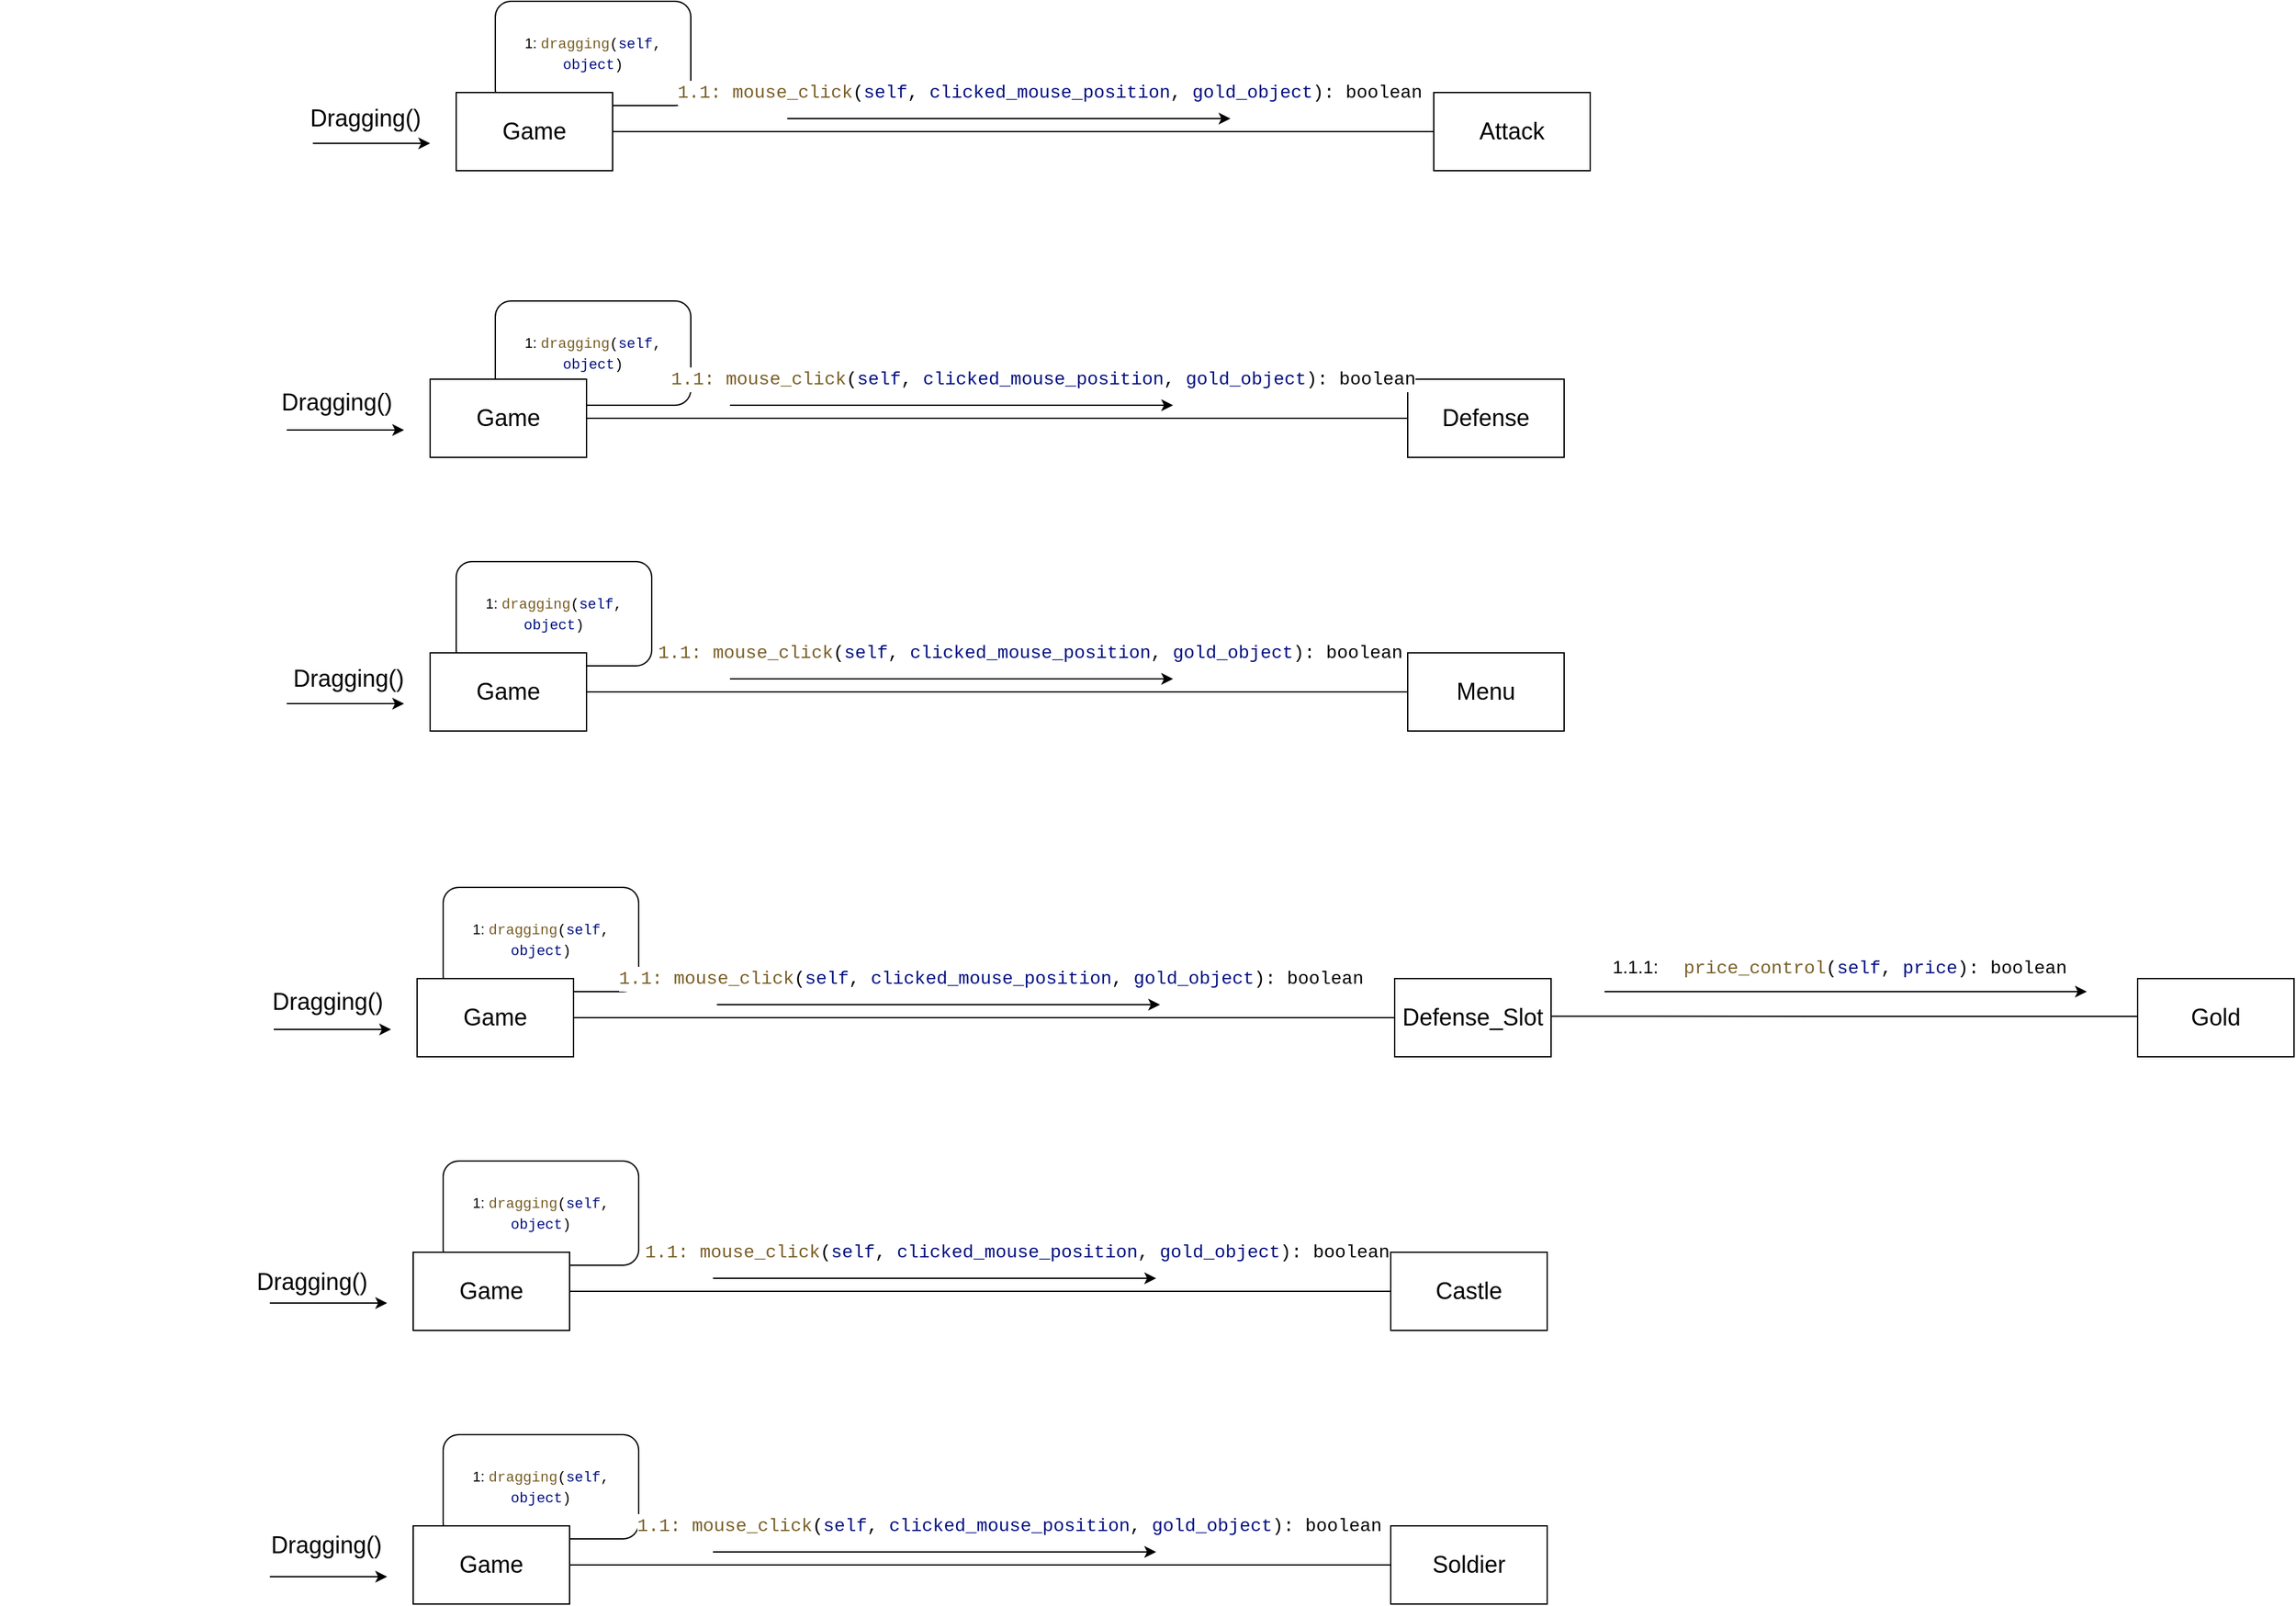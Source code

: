 <mxfile>
    <diagram id="Cn7MutxfCxgHkcvEQxJz" name="Page-1">
        <mxGraphModel dx="3933" dy="1207" grid="0" gridSize="10" guides="0" tooltips="0" connect="1" arrows="1" fold="1" page="0" pageScale="1" pageWidth="827" pageHeight="1169" math="0" shadow="0">
            <root>
                <mxCell id="0"/>
                <mxCell id="1" parent="0"/>
                <mxCell id="57" value="&lt;font style=&quot;font-size: 11px&quot;&gt;1:&amp;nbsp;&lt;span style=&quot;font-family: &amp;#34;consolas&amp;#34; , &amp;#34;courier new&amp;#34; , monospace ; color: rgb(121 , 94 , 38)&quot;&gt;dragging&lt;/span&gt;&lt;span style=&quot;background-color: rgb(255 , 255 , 255) ; font-family: &amp;#34;consolas&amp;#34; , &amp;#34;courier new&amp;#34; , monospace&quot;&gt;(&lt;/span&gt;&lt;span style=&quot;font-family: &amp;#34;consolas&amp;#34; , &amp;#34;courier new&amp;#34; , monospace ; color: rgb(0 , 16 , 128)&quot;&gt;self&lt;/span&gt;&lt;span style=&quot;background-color: rgb(255 , 255 , 255) ; font-family: &amp;#34;consolas&amp;#34; , &amp;#34;courier new&amp;#34; , monospace&quot;&gt;, &lt;/span&gt;&lt;span style=&quot;font-family: &amp;#34;consolas&amp;#34; , &amp;#34;courier new&amp;#34; , monospace ; color: rgb(0 , 16 , 128)&quot;&gt;object&lt;/span&gt;&lt;span style=&quot;background-color: rgb(255 , 255 , 255) ; font-family: &amp;#34;consolas&amp;#34; , &amp;#34;courier new&amp;#34; , monospace&quot;&gt;)&lt;/span&gt;&lt;/font&gt;" style="rounded=1;whiteSpace=wrap;html=1;" parent="1" vertex="1">
                    <mxGeometry x="-20" y="1220" width="150" height="80" as="geometry"/>
                </mxCell>
                <mxCell id="56" value="&lt;font style=&quot;font-size: 11px&quot;&gt;1:&amp;nbsp;&lt;span style=&quot;font-family: &amp;#34;consolas&amp;#34; , &amp;#34;courier new&amp;#34; , monospace ; color: rgb(121 , 94 , 38)&quot;&gt;dragging&lt;/span&gt;&lt;span style=&quot;background-color: rgb(255 , 255 , 255) ; font-family: &amp;#34;consolas&amp;#34; , &amp;#34;courier new&amp;#34; , monospace&quot;&gt;(&lt;/span&gt;&lt;span style=&quot;font-family: &amp;#34;consolas&amp;#34; , &amp;#34;courier new&amp;#34; , monospace ; color: rgb(0 , 16 , 128)&quot;&gt;self&lt;/span&gt;&lt;span style=&quot;background-color: rgb(255 , 255 , 255) ; font-family: &amp;#34;consolas&amp;#34; , &amp;#34;courier new&amp;#34; , monospace&quot;&gt;, &lt;/span&gt;&lt;span style=&quot;font-family: &amp;#34;consolas&amp;#34; , &amp;#34;courier new&amp;#34; , monospace ; color: rgb(0 , 16 , 128)&quot;&gt;object&lt;/span&gt;&lt;span style=&quot;background-color: rgb(255 , 255 , 255) ; font-family: &amp;#34;consolas&amp;#34; , &amp;#34;courier new&amp;#34; , monospace&quot;&gt;)&lt;/span&gt;&lt;/font&gt;" style="rounded=1;whiteSpace=wrap;html=1;" parent="1" vertex="1">
                    <mxGeometry x="-20" y="1010" width="150" height="80" as="geometry"/>
                </mxCell>
                <mxCell id="54" value="&lt;font style=&quot;font-size: 11px&quot;&gt;1:&amp;nbsp;&lt;span style=&quot;font-family: &amp;#34;consolas&amp;#34; , &amp;#34;courier new&amp;#34; , monospace ; color: rgb(121 , 94 , 38)&quot;&gt;dragging&lt;/span&gt;&lt;span style=&quot;background-color: rgb(255 , 255 , 255) ; font-family: &amp;#34;consolas&amp;#34; , &amp;#34;courier new&amp;#34; , monospace&quot;&gt;(&lt;/span&gt;&lt;span style=&quot;font-family: &amp;#34;consolas&amp;#34; , &amp;#34;courier new&amp;#34; , monospace ; color: rgb(0 , 16 , 128)&quot;&gt;self&lt;/span&gt;&lt;span style=&quot;background-color: rgb(255 , 255 , 255) ; font-family: &amp;#34;consolas&amp;#34; , &amp;#34;courier new&amp;#34; , monospace&quot;&gt;, &lt;/span&gt;&lt;span style=&quot;font-family: &amp;#34;consolas&amp;#34; , &amp;#34;courier new&amp;#34; , monospace ; color: rgb(0 , 16 , 128)&quot;&gt;object&lt;/span&gt;&lt;span style=&quot;background-color: rgb(255 , 255 , 255) ; font-family: &amp;#34;consolas&amp;#34; , &amp;#34;courier new&amp;#34; , monospace&quot;&gt;)&lt;/span&gt;&lt;/font&gt;" style="rounded=1;whiteSpace=wrap;html=1;" parent="1" vertex="1">
                    <mxGeometry x="-20" y="800" width="150" height="80" as="geometry"/>
                </mxCell>
                <mxCell id="52" value="&lt;font style=&quot;font-size: 11px&quot;&gt;1:&amp;nbsp;&lt;span style=&quot;font-family: &amp;#34;consolas&amp;#34; , &amp;#34;courier new&amp;#34; , monospace ; color: rgb(121 , 94 , 38)&quot;&gt;dragging&lt;/span&gt;&lt;span style=&quot;background-color: rgb(255 , 255 , 255) ; font-family: &amp;#34;consolas&amp;#34; , &amp;#34;courier new&amp;#34; , monospace&quot;&gt;(&lt;/span&gt;&lt;span style=&quot;font-family: &amp;#34;consolas&amp;#34; , &amp;#34;courier new&amp;#34; , monospace ; color: rgb(0 , 16 , 128)&quot;&gt;self&lt;/span&gt;&lt;span style=&quot;background-color: rgb(255 , 255 , 255) ; font-family: &amp;#34;consolas&amp;#34; , &amp;#34;courier new&amp;#34; , monospace&quot;&gt;, &lt;/span&gt;&lt;span style=&quot;font-family: &amp;#34;consolas&amp;#34; , &amp;#34;courier new&amp;#34; , monospace ; color: rgb(0 , 16 , 128)&quot;&gt;object&lt;/span&gt;&lt;span style=&quot;background-color: rgb(255 , 255 , 255) ; font-family: &amp;#34;consolas&amp;#34; , &amp;#34;courier new&amp;#34; , monospace&quot;&gt;)&lt;/span&gt;&lt;/font&gt;" style="rounded=1;whiteSpace=wrap;html=1;" parent="1" vertex="1">
                    <mxGeometry x="-10" y="550" width="150" height="80" as="geometry"/>
                </mxCell>
                <mxCell id="51" value="&lt;font style=&quot;font-size: 11px&quot;&gt;1:&amp;nbsp;&lt;span style=&quot;font-family: &amp;#34;consolas&amp;#34; , &amp;#34;courier new&amp;#34; , monospace ; color: rgb(121 , 94 , 38)&quot;&gt;dragging&lt;/span&gt;&lt;span style=&quot;background-color: rgb(255 , 255 , 255) ; font-family: &amp;#34;consolas&amp;#34; , &amp;#34;courier new&amp;#34; , monospace&quot;&gt;(&lt;/span&gt;&lt;span style=&quot;font-family: &amp;#34;consolas&amp;#34; , &amp;#34;courier new&amp;#34; , monospace ; color: rgb(0 , 16 , 128)&quot;&gt;self&lt;/span&gt;&lt;span style=&quot;background-color: rgb(255 , 255 , 255) ; font-family: &amp;#34;consolas&amp;#34; , &amp;#34;courier new&amp;#34; , monospace&quot;&gt;, &lt;/span&gt;&lt;span style=&quot;font-family: &amp;#34;consolas&amp;#34; , &amp;#34;courier new&amp;#34; , monospace ; color: rgb(0 , 16 , 128)&quot;&gt;object&lt;/span&gt;&lt;span style=&quot;background-color: rgb(255 , 255 , 255) ; font-family: &amp;#34;consolas&amp;#34; , &amp;#34;courier new&amp;#34; , monospace&quot;&gt;)&lt;/span&gt;&lt;/font&gt;" style="rounded=1;whiteSpace=wrap;html=1;" parent="1" vertex="1">
                    <mxGeometry x="20" y="350" width="150" height="80" as="geometry"/>
                </mxCell>
                <mxCell id="50" value="&lt;font style=&quot;font-size: 11px&quot;&gt;1:&amp;nbsp;&lt;span style=&quot;font-family: &amp;#34;consolas&amp;#34; , &amp;#34;courier new&amp;#34; , monospace ; color: rgb(121 , 94 , 38)&quot;&gt;dragging&lt;/span&gt;&lt;span style=&quot;background-color: rgb(255 , 255 , 255) ; font-family: &amp;#34;consolas&amp;#34; , &amp;#34;courier new&amp;#34; , monospace&quot;&gt;(&lt;/span&gt;&lt;span style=&quot;font-family: &amp;#34;consolas&amp;#34; , &amp;#34;courier new&amp;#34; , monospace ; color: rgb(0 , 16 , 128)&quot;&gt;self&lt;/span&gt;&lt;span style=&quot;background-color: rgb(255 , 255 , 255) ; font-family: &amp;#34;consolas&amp;#34; , &amp;#34;courier new&amp;#34; , monospace&quot;&gt;, &lt;/span&gt;&lt;span style=&quot;font-family: &amp;#34;consolas&amp;#34; , &amp;#34;courier new&amp;#34; , monospace ; color: rgb(0 , 16 , 128)&quot;&gt;object&lt;/span&gt;&lt;span style=&quot;background-color: rgb(255 , 255 , 255) ; font-family: &amp;#34;consolas&amp;#34; , &amp;#34;courier new&amp;#34; , monospace&quot;&gt;)&lt;/span&gt;&lt;/font&gt;" style="rounded=1;whiteSpace=wrap;html=1;" parent="1" vertex="1">
                    <mxGeometry x="20" y="120" width="150" height="80" as="geometry"/>
                </mxCell>
                <mxCell id="2" value="&lt;font style=&quot;font-size: 18px&quot;&gt;Game&lt;/font&gt;" style="rounded=0;whiteSpace=wrap;html=1;" parent="1" vertex="1">
                    <mxGeometry x="-10" y="190" width="120" height="60" as="geometry"/>
                </mxCell>
                <mxCell id="3" value="&lt;font style=&quot;font-size: 18px&quot;&gt;Attack&lt;/font&gt;" style="rounded=0;whiteSpace=wrap;html=1;" parent="1" vertex="1">
                    <mxGeometry x="740" y="190" width="120" height="60" as="geometry"/>
                </mxCell>
                <mxCell id="5" value="" style="endArrow=classic;html=1;" parent="1" edge="1">
                    <mxGeometry width="50" height="50" relative="1" as="geometry">
                        <mxPoint x="-120" y="229.05" as="sourcePoint"/>
                        <mxPoint x="-30" y="229.05" as="targetPoint"/>
                    </mxGeometry>
                </mxCell>
                <mxCell id="6" value="&lt;font style=&quot;font-size: 18px&quot;&gt;Dragging()&lt;/font&gt;" style="edgeLabel;html=1;align=center;verticalAlign=middle;resizable=0;points=[];" parent="5" vertex="1" connectable="0">
                    <mxGeometry x="-0.514" y="-5" relative="1" as="geometry">
                        <mxPoint x="18" y="-24" as="offset"/>
                    </mxGeometry>
                </mxCell>
                <mxCell id="7" value="" style="endArrow=none;html=1;fontSize=18;entryX=0;entryY=0.5;entryDx=0;entryDy=0;exitX=1;exitY=0.5;exitDx=0;exitDy=0;" parent="1" source="2" target="3" edge="1">
                    <mxGeometry width="50" height="50" relative="1" as="geometry">
                        <mxPoint x="190" y="219.55" as="sourcePoint"/>
                        <mxPoint x="290" y="219.55" as="targetPoint"/>
                    </mxGeometry>
                </mxCell>
                <mxCell id="8" value="" style="endArrow=classic;html=1;fontSize=18;" parent="1" edge="1">
                    <mxGeometry width="50" height="50" relative="1" as="geometry">
                        <mxPoint x="244" y="210" as="sourcePoint"/>
                        <mxPoint x="584" y="210" as="targetPoint"/>
                    </mxGeometry>
                </mxCell>
                <mxCell id="9" value="&lt;div style=&quot;font-family: &amp;#34;consolas&amp;#34; , &amp;#34;courier new&amp;#34; , monospace ; font-size: 14px ; line-height: 19px&quot;&gt;&lt;span style=&quot;color: #795e26&quot;&gt;1.1: mouse_click&lt;/span&gt;(&lt;span style=&quot;color: #001080&quot;&gt;self&lt;/span&gt;, &lt;span style=&quot;color: #001080&quot;&gt;clicked_mouse_position&lt;/span&gt;, &lt;span style=&quot;color: #001080&quot;&gt;gold_object&lt;/span&gt;): boolean&lt;/div&gt;" style="edgeLabel;html=1;align=center;verticalAlign=middle;resizable=0;points=[];fontSize=18;" parent="8" vertex="1" connectable="0">
                    <mxGeometry x="-0.375" y="3" relative="1" as="geometry">
                        <mxPoint x="94" y="-17" as="offset"/>
                    </mxGeometry>
                </mxCell>
                <mxCell id="11" value="&lt;font style=&quot;font-size: 18px&quot;&gt;Game&lt;/font&gt;" style="rounded=0;whiteSpace=wrap;html=1;" parent="1" vertex="1">
                    <mxGeometry x="-30" y="410" width="120" height="60" as="geometry"/>
                </mxCell>
                <mxCell id="12" value="&lt;font style=&quot;font-size: 18px&quot;&gt;Defense&lt;/font&gt;" style="rounded=0;whiteSpace=wrap;html=1;" parent="1" vertex="1">
                    <mxGeometry x="720" y="410" width="120" height="60" as="geometry"/>
                </mxCell>
                <mxCell id="13" value="" style="endArrow=classic;html=1;" parent="1" edge="1">
                    <mxGeometry width="50" height="50" relative="1" as="geometry">
                        <mxPoint x="-140" y="449.05" as="sourcePoint"/>
                        <mxPoint x="-50" y="449.05" as="targetPoint"/>
                    </mxGeometry>
                </mxCell>
                <mxCell id="15" value="" style="endArrow=none;html=1;fontSize=18;entryX=0;entryY=0.5;entryDx=0;entryDy=0;exitX=1;exitY=0.5;exitDx=0;exitDy=0;" parent="1" source="11" target="12" edge="1">
                    <mxGeometry width="50" height="50" relative="1" as="geometry">
                        <mxPoint x="170" y="439.55" as="sourcePoint"/>
                        <mxPoint x="270" y="439.55" as="targetPoint"/>
                    </mxGeometry>
                </mxCell>
                <mxCell id="16" value="" style="endArrow=classic;html=1;fontSize=18;" parent="1" edge="1">
                    <mxGeometry width="50" height="50" relative="1" as="geometry">
                        <mxPoint x="200" y="430" as="sourcePoint"/>
                        <mxPoint x="540" y="430" as="targetPoint"/>
                    </mxGeometry>
                </mxCell>
                <mxCell id="17" value="&lt;div style=&quot;font-family: &amp;#34;consolas&amp;#34; , &amp;#34;courier new&amp;#34; , monospace ; font-size: 14px ; line-height: 19px&quot;&gt;&lt;span style=&quot;color: #795e26&quot;&gt;1.1: mouse_click&lt;/span&gt;(&lt;span style=&quot;color: #001080&quot;&gt;self&lt;/span&gt;, &lt;span style=&quot;color: #001080&quot;&gt;clicked_mouse_position&lt;/span&gt;, &lt;span style=&quot;color: #001080&quot;&gt;gold_object&lt;/span&gt;): boolean&lt;/div&gt;" style="edgeLabel;html=1;align=center;verticalAlign=middle;resizable=0;points=[];fontSize=18;" parent="16" vertex="1" connectable="0">
                    <mxGeometry x="-0.375" y="3" relative="1" as="geometry">
                        <mxPoint x="133" y="-17" as="offset"/>
                    </mxGeometry>
                </mxCell>
                <mxCell id="18" value="&lt;font style=&quot;font-size: 18px&quot;&gt;Game&lt;/font&gt;" style="rounded=0;whiteSpace=wrap;html=1;" parent="1" vertex="1">
                    <mxGeometry x="-30" y="620" width="120" height="60" as="geometry"/>
                </mxCell>
                <mxCell id="19" value="&lt;font style=&quot;font-size: 18px&quot;&gt;Menu&lt;/font&gt;" style="rounded=0;whiteSpace=wrap;html=1;" parent="1" vertex="1">
                    <mxGeometry x="720" y="620" width="120" height="60" as="geometry"/>
                </mxCell>
                <mxCell id="20" value="" style="endArrow=classic;html=1;" parent="1" edge="1">
                    <mxGeometry width="50" height="50" relative="1" as="geometry">
                        <mxPoint x="-140" y="659.05" as="sourcePoint"/>
                        <mxPoint x="-50" y="659.05" as="targetPoint"/>
                    </mxGeometry>
                </mxCell>
                <mxCell id="22" value="" style="endArrow=none;html=1;fontSize=18;entryX=0;entryY=0.5;entryDx=0;entryDy=0;exitX=1;exitY=0.5;exitDx=0;exitDy=0;" parent="1" source="18" target="19" edge="1">
                    <mxGeometry width="50" height="50" relative="1" as="geometry">
                        <mxPoint x="170" y="649.55" as="sourcePoint"/>
                        <mxPoint x="270" y="649.55" as="targetPoint"/>
                    </mxGeometry>
                </mxCell>
                <mxCell id="23" value="" style="endArrow=classic;html=1;fontSize=18;" parent="1" edge="1">
                    <mxGeometry width="50" height="50" relative="1" as="geometry">
                        <mxPoint x="200" y="640" as="sourcePoint"/>
                        <mxPoint x="540" y="640" as="targetPoint"/>
                    </mxGeometry>
                </mxCell>
                <mxCell id="25" value="&lt;font style=&quot;font-size: 18px&quot;&gt;Game&lt;/font&gt;" style="rounded=0;whiteSpace=wrap;html=1;" parent="1" vertex="1">
                    <mxGeometry x="-40" y="870" width="120" height="60" as="geometry"/>
                </mxCell>
                <mxCell id="26" value="&lt;font style=&quot;font-size: 18px&quot;&gt;Defense_Slot&lt;/font&gt;" style="rounded=0;whiteSpace=wrap;html=1;" parent="1" vertex="1">
                    <mxGeometry x="710" y="870" width="120" height="60" as="geometry"/>
                </mxCell>
                <mxCell id="27" value="" style="endArrow=classic;html=1;" parent="1" edge="1">
                    <mxGeometry width="50" height="50" relative="1" as="geometry">
                        <mxPoint x="-150" y="909.05" as="sourcePoint"/>
                        <mxPoint x="-60" y="909.05" as="targetPoint"/>
                    </mxGeometry>
                </mxCell>
                <mxCell id="29" value="" style="endArrow=none;html=1;fontSize=18;entryX=0;entryY=0.5;entryDx=0;entryDy=0;exitX=1;exitY=0.5;exitDx=0;exitDy=0;" parent="1" source="25" target="26" edge="1">
                    <mxGeometry width="50" height="50" relative="1" as="geometry">
                        <mxPoint x="160" y="899.55" as="sourcePoint"/>
                        <mxPoint x="260" y="899.55" as="targetPoint"/>
                    </mxGeometry>
                </mxCell>
                <mxCell id="30" value="" style="endArrow=classic;html=1;fontSize=18;" parent="1" edge="1">
                    <mxGeometry width="50" height="50" relative="1" as="geometry">
                        <mxPoint x="190" y="890" as="sourcePoint"/>
                        <mxPoint x="530" y="890" as="targetPoint"/>
                    </mxGeometry>
                </mxCell>
                <mxCell id="32" value="Gold" style="rounded=0;whiteSpace=wrap;html=1;fontSize=18;" parent="1" vertex="1">
                    <mxGeometry x="1280" y="870" width="120" height="60" as="geometry"/>
                </mxCell>
                <mxCell id="33" value="" style="endArrow=none;html=1;fontSize=18;" parent="1" edge="1">
                    <mxGeometry width="50" height="50" relative="1" as="geometry">
                        <mxPoint x="830" y="898.89" as="sourcePoint"/>
                        <mxPoint x="1280" y="899" as="targetPoint"/>
                    </mxGeometry>
                </mxCell>
                <mxCell id="34" value="" style="endArrow=classic;html=1;fontSize=18;" parent="1" edge="1">
                    <mxGeometry width="50" height="50" relative="1" as="geometry">
                        <mxPoint x="871" y="880" as="sourcePoint"/>
                        <mxPoint x="1241" y="880" as="targetPoint"/>
                    </mxGeometry>
                </mxCell>
                <mxCell id="35" value="&lt;font style=&quot;font-size: 14px&quot;&gt;1.1.1:&amp;nbsp; &amp;nbsp; &amp;nbsp;&lt;span style=&quot;font-family: &amp;#34;consolas&amp;#34; , &amp;#34;courier new&amp;#34; , monospace ; color: rgb(121 , 94 , 38)&quot;&gt;price_control&lt;/span&gt;&lt;span style=&quot;font-family: &amp;#34;consolas&amp;#34; , &amp;#34;courier new&amp;#34; , monospace&quot;&gt;(&lt;/span&gt;&lt;span style=&quot;font-family: &amp;#34;consolas&amp;#34; , &amp;#34;courier new&amp;#34; , monospace ; color: rgb(0 , 16 , 128)&quot;&gt;self&lt;/span&gt;&lt;span style=&quot;font-family: &amp;#34;consolas&amp;#34; , &amp;#34;courier new&amp;#34; , monospace&quot;&gt;, &lt;/span&gt;&lt;span style=&quot;font-family: &amp;#34;consolas&amp;#34; , &amp;#34;courier new&amp;#34; , monospace ; color: rgb(0 , 16 , 128)&quot;&gt;price&lt;/span&gt;&lt;span style=&quot;font-family: &amp;#34;consolas&amp;#34; , &amp;#34;courier new&amp;#34; , monospace&quot;&gt;): boolean&lt;/span&gt;&lt;/font&gt;" style="edgeLabel;html=1;align=center;verticalAlign=middle;resizable=0;points=[];fontSize=18;" parent="34" vertex="1" connectable="0">
                    <mxGeometry x="-0.191" y="-3" relative="1" as="geometry">
                        <mxPoint x="30" y="-23" as="offset"/>
                    </mxGeometry>
                </mxCell>
                <mxCell id="36" value="&lt;font style=&quot;font-size: 18px&quot;&gt;Game&lt;/font&gt;" style="rounded=0;whiteSpace=wrap;html=1;" parent="1" vertex="1">
                    <mxGeometry x="-43" y="1080" width="120" height="60" as="geometry"/>
                </mxCell>
                <mxCell id="37" value="&lt;font style=&quot;font-size: 18px&quot;&gt;Castle&lt;/font&gt;" style="rounded=0;whiteSpace=wrap;html=1;" parent="1" vertex="1">
                    <mxGeometry x="707" y="1080" width="120" height="60" as="geometry"/>
                </mxCell>
                <mxCell id="38" value="" style="endArrow=classic;html=1;" parent="1" edge="1">
                    <mxGeometry width="50" height="50" relative="1" as="geometry">
                        <mxPoint x="-153.0" y="1119.05" as="sourcePoint"/>
                        <mxPoint x="-63.0" y="1119.05" as="targetPoint"/>
                    </mxGeometry>
                </mxCell>
                <mxCell id="40" value="" style="endArrow=none;html=1;fontSize=18;entryX=0;entryY=0.5;entryDx=0;entryDy=0;exitX=1;exitY=0.5;exitDx=0;exitDy=0;" parent="1" source="36" target="37" edge="1">
                    <mxGeometry width="50" height="50" relative="1" as="geometry">
                        <mxPoint x="157" y="1109.55" as="sourcePoint"/>
                        <mxPoint x="257" y="1109.55" as="targetPoint"/>
                    </mxGeometry>
                </mxCell>
                <mxCell id="41" value="" style="endArrow=classic;html=1;fontSize=18;" parent="1" edge="1">
                    <mxGeometry width="50" height="50" relative="1" as="geometry">
                        <mxPoint x="187.0" y="1100" as="sourcePoint"/>
                        <mxPoint x="527.0" y="1100" as="targetPoint"/>
                    </mxGeometry>
                </mxCell>
                <mxCell id="42" value="&lt;div style=&quot;font-family: &amp;#34;consolas&amp;#34; , &amp;#34;courier new&amp;#34; , monospace ; font-size: 14px ; line-height: 19px&quot;&gt;&lt;span style=&quot;color: #795e26&quot;&gt;1.1: mouse_click&lt;/span&gt;(&lt;span style=&quot;color: #001080&quot;&gt;self&lt;/span&gt;, &lt;span style=&quot;color: #001080&quot;&gt;clicked_mouse_position&lt;/span&gt;, &lt;span style=&quot;color: #001080&quot;&gt;gold_object&lt;/span&gt;): boolean&lt;/div&gt;" style="edgeLabel;html=1;align=center;verticalAlign=middle;resizable=0;points=[];fontSize=18;" parent="41" vertex="1" connectable="0">
                    <mxGeometry x="-0.375" y="3" relative="1" as="geometry">
                        <mxPoint x="126" y="-17" as="offset"/>
                    </mxGeometry>
                </mxCell>
                <mxCell id="43" value="&lt;font style=&quot;font-size: 18px&quot;&gt;Game&lt;/font&gt;" style="rounded=0;whiteSpace=wrap;html=1;" parent="1" vertex="1">
                    <mxGeometry x="-43" y="1290" width="120" height="60" as="geometry"/>
                </mxCell>
                <mxCell id="44" value="&lt;font style=&quot;font-size: 18px&quot;&gt;Soldier&lt;/font&gt;" style="rounded=0;whiteSpace=wrap;html=1;" parent="1" vertex="1">
                    <mxGeometry x="707" y="1290" width="120" height="60" as="geometry"/>
                </mxCell>
                <mxCell id="45" value="" style="endArrow=classic;html=1;" parent="1" edge="1">
                    <mxGeometry width="50" height="50" relative="1" as="geometry">
                        <mxPoint x="-153.0" y="1329.05" as="sourcePoint"/>
                        <mxPoint x="-63.0" y="1329.05" as="targetPoint"/>
                    </mxGeometry>
                </mxCell>
                <mxCell id="47" value="" style="endArrow=none;html=1;fontSize=18;entryX=0;entryY=0.5;entryDx=0;entryDy=0;exitX=1;exitY=0.5;exitDx=0;exitDy=0;" parent="1" source="43" target="44" edge="1">
                    <mxGeometry width="50" height="50" relative="1" as="geometry">
                        <mxPoint x="157" y="1319.55" as="sourcePoint"/>
                        <mxPoint x="257" y="1319.55" as="targetPoint"/>
                    </mxGeometry>
                </mxCell>
                <mxCell id="48" value="" style="endArrow=classic;html=1;fontSize=18;" parent="1" edge="1">
                    <mxGeometry width="50" height="50" relative="1" as="geometry">
                        <mxPoint x="187.0" y="1310" as="sourcePoint"/>
                        <mxPoint x="527.0" y="1310" as="targetPoint"/>
                    </mxGeometry>
                </mxCell>
                <mxCell id="53" value="&lt;div style=&quot;font-family: &amp;#34;consolas&amp;#34; , &amp;#34;courier new&amp;#34; , monospace ; font-size: 14px ; line-height: 19px&quot;&gt;&lt;span style=&quot;color: #795e26&quot;&gt;1.1: mouse_click&lt;/span&gt;(&lt;span style=&quot;color: #001080&quot;&gt;self&lt;/span&gt;, &lt;span style=&quot;color: #001080&quot;&gt;clicked_mouse_position&lt;/span&gt;, &lt;span style=&quot;color: #001080&quot;&gt;gold_object&lt;/span&gt;): boolean&lt;/div&gt;" style="edgeLabel;html=1;align=center;verticalAlign=middle;resizable=0;points=[];fontSize=18;" parent="1" vertex="1" connectable="0">
                    <mxGeometry x="429.997" y="620" as="geometry"/>
                </mxCell>
                <mxCell id="55" value="&lt;div style=&quot;font-family: &amp;#34;consolas&amp;#34; , &amp;#34;courier new&amp;#34; , monospace ; font-size: 14px ; line-height: 19px&quot;&gt;&lt;span style=&quot;color: #795e26&quot;&gt;1.1: mouse_click&lt;/span&gt;(&lt;span style=&quot;color: #001080&quot;&gt;self&lt;/span&gt;, &lt;span style=&quot;color: #001080&quot;&gt;clicked_mouse_position&lt;/span&gt;, &lt;span style=&quot;color: #001080&quot;&gt;gold_object&lt;/span&gt;): boolean&lt;/div&gt;" style="edgeLabel;html=1;align=center;verticalAlign=middle;resizable=0;points=[];fontSize=18;" parent="1" vertex="1" connectable="0">
                    <mxGeometry x="399.997" y="870" as="geometry"/>
                </mxCell>
                <mxCell id="58" value="&lt;div style=&quot;font-family: &amp;#34;consolas&amp;#34; , &amp;#34;courier new&amp;#34; , monospace ; font-size: 14px ; line-height: 19px&quot;&gt;&lt;span style=&quot;color: #795e26&quot;&gt;1.1: mouse_click&lt;/span&gt;(&lt;span style=&quot;color: #001080&quot;&gt;self&lt;/span&gt;, &lt;span style=&quot;color: #001080&quot;&gt;clicked_mouse_position&lt;/span&gt;, &lt;span style=&quot;color: #001080&quot;&gt;gold_object&lt;/span&gt;): boolean&lt;/div&gt;" style="edgeLabel;html=1;align=center;verticalAlign=middle;resizable=0;points=[];fontSize=18;" parent="1" vertex="1" connectable="0">
                    <mxGeometry x="413.997" y="1290" as="geometry"/>
                </mxCell>
                <mxCell id="59" value="&lt;font style=&quot;font-size: 18px&quot;&gt;Dragging()&lt;/font&gt;" style="edgeLabel;html=1;align=center;verticalAlign=middle;resizable=0;points=[];" parent="1" vertex="1" connectable="0">
                    <mxGeometry x="-90" y="330.0" as="geometry">
                        <mxPoint x="-12" y="98" as="offset"/>
                    </mxGeometry>
                </mxCell>
                <mxCell id="60" value="&lt;font style=&quot;font-size: 18px&quot;&gt;Dragging()&lt;/font&gt;" style="edgeLabel;html=1;align=center;verticalAlign=middle;resizable=0;points=[];" parent="1" vertex="1" connectable="0">
                    <mxGeometry x="-43" y="240.0" as="geometry">
                        <mxPoint x="-50" y="400" as="offset"/>
                    </mxGeometry>
                </mxCell>
                <mxCell id="61" value="&lt;font style=&quot;font-size: 18px&quot;&gt;Dragging()&lt;/font&gt;" style="edgeLabel;html=1;align=center;verticalAlign=middle;resizable=0;points=[];" parent="1" vertex="1" connectable="0">
                    <mxGeometry x="-49.5" y="240.05" as="geometry">
                        <mxPoint x="-60" y="648" as="offset"/>
                    </mxGeometry>
                </mxCell>
                <mxCell id="62" value="&lt;font style=&quot;font-size: 18px&quot;&gt;Dragging()&lt;/font&gt;" style="edgeLabel;html=1;align=center;verticalAlign=middle;resizable=0;points=[];" parent="1" vertex="1" connectable="0">
                    <mxGeometry x="-39.5" y="250.05" as="geometry">
                        <mxPoint x="-82" y="853" as="offset"/>
                    </mxGeometry>
                </mxCell>
                <mxCell id="63" value="&lt;font style=&quot;font-size: 18px&quot;&gt;Dragging()&lt;/font&gt;" style="edgeLabel;html=1;align=center;verticalAlign=middle;resizable=0;points=[];" parent="1" vertex="1" connectable="0">
                    <mxGeometry x="-360" y="970" as="geometry">
                        <mxPoint x="250" y="335" as="offset"/>
                    </mxGeometry>
                </mxCell>
            </root>
        </mxGraphModel>
    </diagram>
</mxfile>